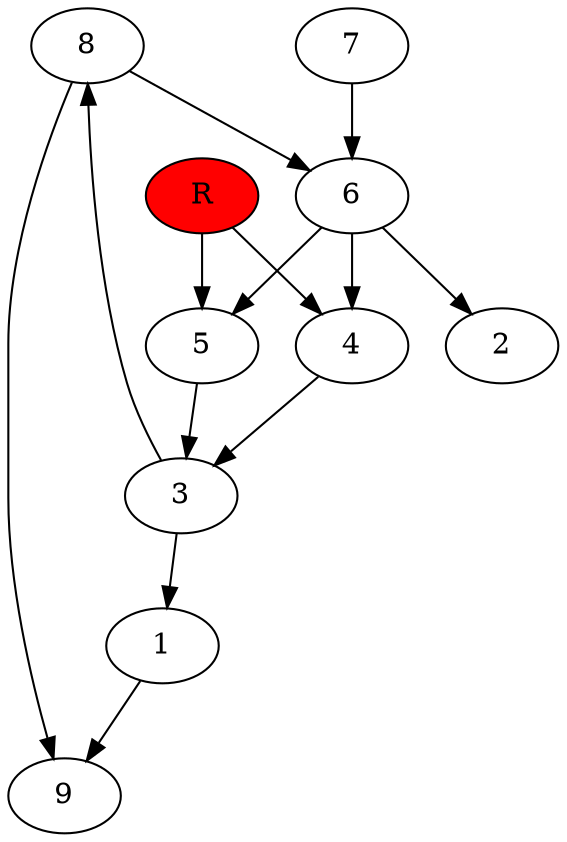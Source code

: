 digraph prb59661 {
	1
	2
	3
	4
	5
	6
	7
	8
	R [fillcolor="#ff0000" style=filled]
	1 -> 9
	3 -> 1
	3 -> 8
	4 -> 3
	5 -> 3
	6 -> 2
	6 -> 4
	6 -> 5
	7 -> 6
	8 -> 6
	8 -> 9
	R -> 4
	R -> 5
}
